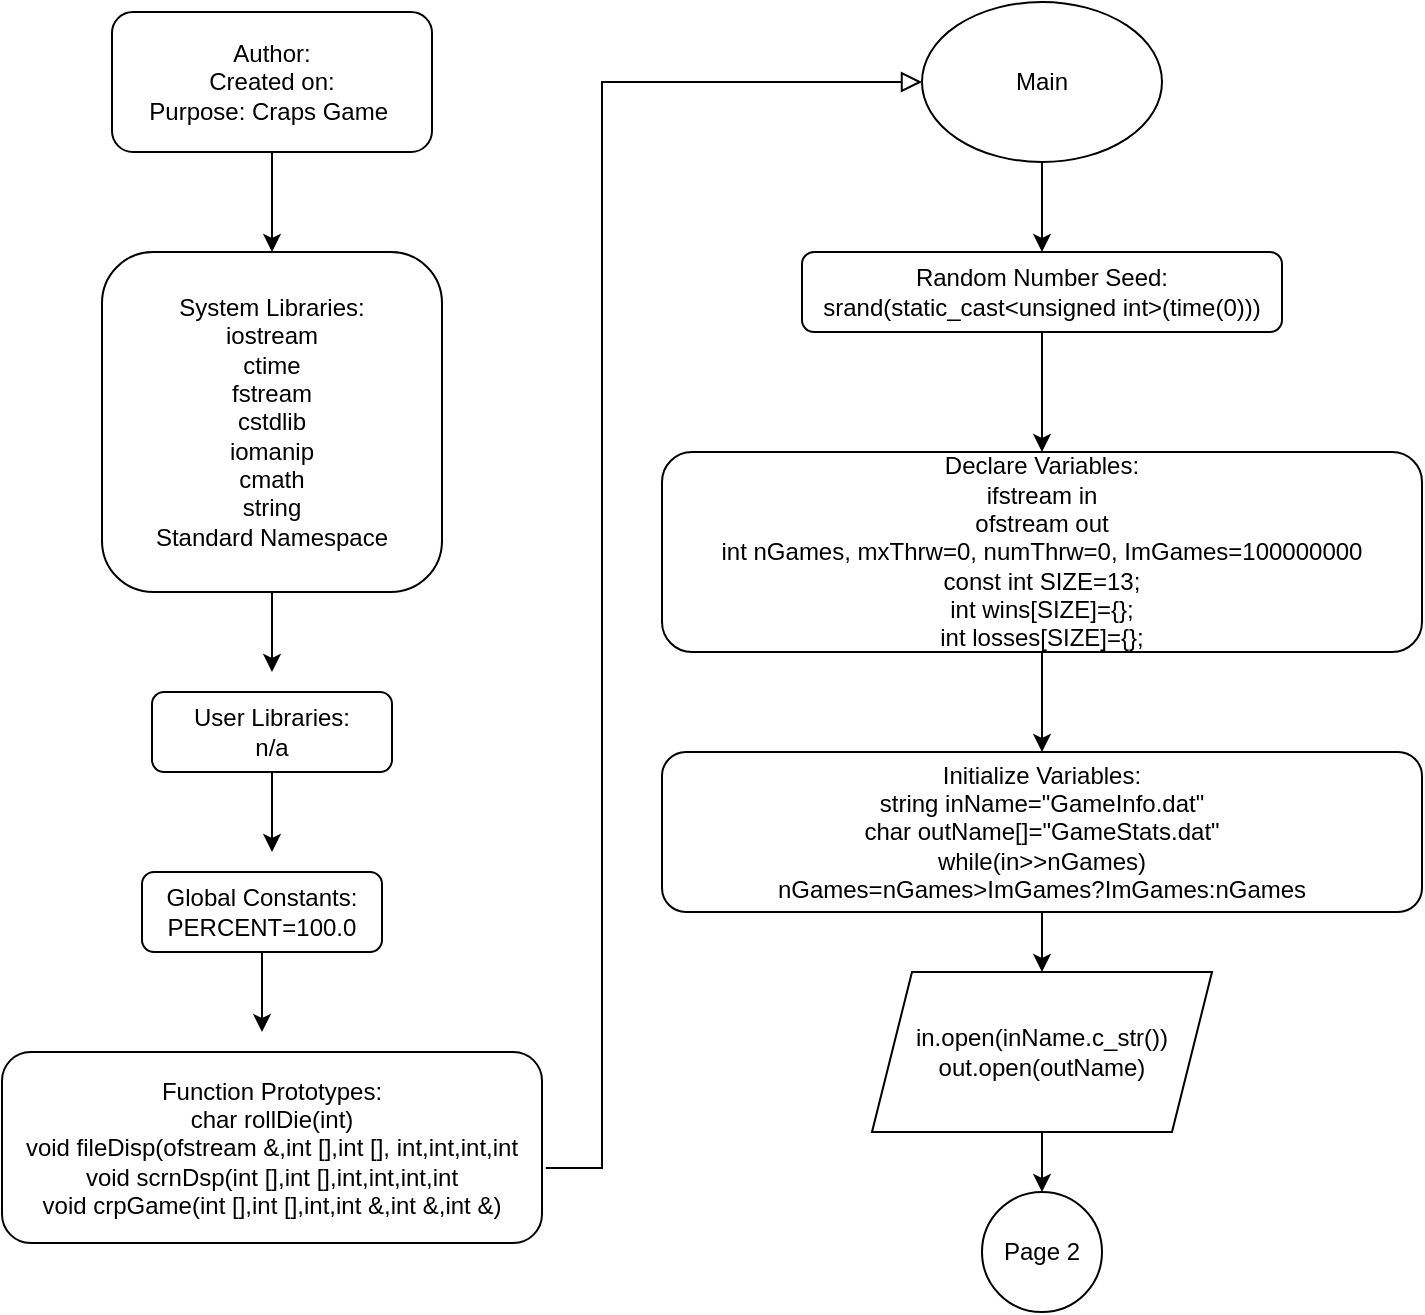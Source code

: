 <mxfile version="20.3.7" type="github" pages="6">
  <diagram id="C5RBs43oDa-KdzZeNtuy" name="Page-1">
    <mxGraphModel dx="1113" dy="694" grid="1" gridSize="10" guides="1" tooltips="1" connect="1" arrows="1" fold="1" page="1" pageScale="1" pageWidth="827" pageHeight="1169" math="0" shadow="0">
      <root>
        <mxCell id="WIyWlLk6GJQsqaUBKTNV-0" />
        <mxCell id="WIyWlLk6GJQsqaUBKTNV-1" parent="WIyWlLk6GJQsqaUBKTNV-0" />
        <mxCell id="T3sxJA5bF_TPSruHpDi8-20" style="edgeStyle=orthogonalEdgeStyle;rounded=0;orthogonalLoop=1;jettySize=auto;html=1;entryX=0.5;entryY=0;entryDx=0;entryDy=0;" edge="1" parent="WIyWlLk6GJQsqaUBKTNV-1" source="WIyWlLk6GJQsqaUBKTNV-3" target="WIyWlLk6GJQsqaUBKTNV-7">
          <mxGeometry relative="1" as="geometry" />
        </mxCell>
        <mxCell id="WIyWlLk6GJQsqaUBKTNV-3" value="Author:&lt;br&gt;Created on:&lt;br&gt;Purpose: Craps Game&amp;nbsp;" style="rounded=1;whiteSpace=wrap;html=1;fontSize=12;glass=0;strokeWidth=1;shadow=0;" parent="WIyWlLk6GJQsqaUBKTNV-1" vertex="1">
          <mxGeometry x="85" y="20" width="160" height="70" as="geometry" />
        </mxCell>
        <mxCell id="T3sxJA5bF_TPSruHpDi8-21" style="edgeStyle=orthogonalEdgeStyle;rounded=0;orthogonalLoop=1;jettySize=auto;html=1;" edge="1" parent="WIyWlLk6GJQsqaUBKTNV-1" source="WIyWlLk6GJQsqaUBKTNV-7">
          <mxGeometry relative="1" as="geometry">
            <mxPoint x="165" y="350" as="targetPoint" />
          </mxGeometry>
        </mxCell>
        <mxCell id="WIyWlLk6GJQsqaUBKTNV-7" value="System Libraries:&lt;br&gt;iostream&lt;br&gt;ctime&lt;br&gt;fstream&lt;br&gt;cstdlib&lt;br&gt;iomanip&lt;br&gt;cmath&lt;br&gt;string&lt;br&gt;Standard Namespace" style="rounded=1;whiteSpace=wrap;html=1;fontSize=12;glass=0;strokeWidth=1;shadow=0;" parent="WIyWlLk6GJQsqaUBKTNV-1" vertex="1">
          <mxGeometry x="80" y="140" width="170" height="170" as="geometry" />
        </mxCell>
        <mxCell id="T3sxJA5bF_TPSruHpDi8-22" style="edgeStyle=orthogonalEdgeStyle;rounded=0;orthogonalLoop=1;jettySize=auto;html=1;" edge="1" parent="WIyWlLk6GJQsqaUBKTNV-1" source="WIyWlLk6GJQsqaUBKTNV-12">
          <mxGeometry relative="1" as="geometry">
            <mxPoint x="165" y="440" as="targetPoint" />
          </mxGeometry>
        </mxCell>
        <mxCell id="WIyWlLk6GJQsqaUBKTNV-12" value="User Libraries:&lt;br&gt;n/a" style="rounded=1;whiteSpace=wrap;html=1;fontSize=12;glass=0;strokeWidth=1;shadow=0;" parent="WIyWlLk6GJQsqaUBKTNV-1" vertex="1">
          <mxGeometry x="105" y="360" width="120" height="40" as="geometry" />
        </mxCell>
        <mxCell id="T3sxJA5bF_TPSruHpDi8-23" style="edgeStyle=orthogonalEdgeStyle;rounded=0;orthogonalLoop=1;jettySize=auto;html=1;" edge="1" parent="WIyWlLk6GJQsqaUBKTNV-1" source="T3sxJA5bF_TPSruHpDi8-3">
          <mxGeometry relative="1" as="geometry">
            <mxPoint x="160" y="530.0" as="targetPoint" />
          </mxGeometry>
        </mxCell>
        <mxCell id="T3sxJA5bF_TPSruHpDi8-3" value="Global Constants:&lt;br&gt;PERCENT=100.0" style="rounded=1;whiteSpace=wrap;html=1;fontSize=12;glass=0;strokeWidth=1;shadow=0;" vertex="1" parent="WIyWlLk6GJQsqaUBKTNV-1">
          <mxGeometry x="100" y="450" width="120" height="40" as="geometry" />
        </mxCell>
        <mxCell id="T3sxJA5bF_TPSruHpDi8-6" value="Function Prototypes:&lt;br&gt;char rollDie(int)&lt;br&gt;void fileDisp(ofstream &amp;amp;,int [],int [], int,int,int,int&lt;br&gt;void scrnDsp(int [],int [],int,int,int,int&lt;br&gt;void crpGame(int [],int [],int,int &amp;amp;,int &amp;amp;,int &amp;amp;)" style="rounded=1;whiteSpace=wrap;html=1;fontSize=12;glass=0;strokeWidth=1;shadow=0;" vertex="1" parent="WIyWlLk6GJQsqaUBKTNV-1">
          <mxGeometry x="30" y="540" width="270" height="95.5" as="geometry" />
        </mxCell>
        <mxCell id="T3sxJA5bF_TPSruHpDi8-8" value="" style="rounded=0;html=1;jettySize=auto;orthogonalLoop=1;fontSize=11;endArrow=block;endFill=0;endSize=8;strokeWidth=1;shadow=0;labelBackgroundColor=none;edgeStyle=orthogonalEdgeStyle;exitX=1.007;exitY=0.607;exitDx=0;exitDy=0;exitPerimeter=0;entryX=0;entryY=0.5;entryDx=0;entryDy=0;" edge="1" parent="WIyWlLk6GJQsqaUBKTNV-1" source="T3sxJA5bF_TPSruHpDi8-6" target="T3sxJA5bF_TPSruHpDi8-9">
          <mxGeometry relative="1" as="geometry">
            <mxPoint x="330" y="562.75" as="sourcePoint" />
            <mxPoint x="310" y="40" as="targetPoint" />
            <Array as="points">
              <mxPoint x="330" y="598" />
              <mxPoint x="330" y="55" />
            </Array>
          </mxGeometry>
        </mxCell>
        <mxCell id="T3sxJA5bF_TPSruHpDi8-11" style="edgeStyle=orthogonalEdgeStyle;rounded=0;orthogonalLoop=1;jettySize=auto;html=1;entryX=0.5;entryY=0;entryDx=0;entryDy=0;" edge="1" parent="WIyWlLk6GJQsqaUBKTNV-1" source="T3sxJA5bF_TPSruHpDi8-9" target="T3sxJA5bF_TPSruHpDi8-10">
          <mxGeometry relative="1" as="geometry" />
        </mxCell>
        <mxCell id="T3sxJA5bF_TPSruHpDi8-9" value="Main" style="ellipse;whiteSpace=wrap;html=1;" vertex="1" parent="WIyWlLk6GJQsqaUBKTNV-1">
          <mxGeometry x="490" y="15" width="120" height="80" as="geometry" />
        </mxCell>
        <mxCell id="T3sxJA5bF_TPSruHpDi8-13" style="edgeStyle=orthogonalEdgeStyle;rounded=0;orthogonalLoop=1;jettySize=auto;html=1;entryX=0.5;entryY=0;entryDx=0;entryDy=0;" edge="1" parent="WIyWlLk6GJQsqaUBKTNV-1" source="T3sxJA5bF_TPSruHpDi8-10" target="T3sxJA5bF_TPSruHpDi8-12">
          <mxGeometry relative="1" as="geometry" />
        </mxCell>
        <mxCell id="T3sxJA5bF_TPSruHpDi8-10" value="Random Number Seed:&lt;br&gt;srand(static_cast&amp;lt;unsigned int&amp;gt;(time(0)))" style="rounded=1;whiteSpace=wrap;html=1;" vertex="1" parent="WIyWlLk6GJQsqaUBKTNV-1">
          <mxGeometry x="430" y="140" width="240" height="40" as="geometry" />
        </mxCell>
        <mxCell id="T3sxJA5bF_TPSruHpDi8-14" style="edgeStyle=orthogonalEdgeStyle;rounded=0;orthogonalLoop=1;jettySize=auto;html=1;" edge="1" parent="WIyWlLk6GJQsqaUBKTNV-1" source="T3sxJA5bF_TPSruHpDi8-12">
          <mxGeometry relative="1" as="geometry">
            <mxPoint x="550" y="390" as="targetPoint" />
          </mxGeometry>
        </mxCell>
        <mxCell id="T3sxJA5bF_TPSruHpDi8-12" value="Declare Variables:&lt;br&gt;ifstream in&lt;br&gt;ofstream out&lt;br&gt;int nGames, mxThrw=0, numThrw=0, ImGames=100000000&lt;br&gt;const int SIZE=13;&lt;br&gt;int wins[SIZE]={};&lt;br&gt;int losses[SIZE]={};" style="rounded=1;whiteSpace=wrap;html=1;" vertex="1" parent="WIyWlLk6GJQsqaUBKTNV-1">
          <mxGeometry x="360" y="240" width="380" height="100" as="geometry" />
        </mxCell>
        <mxCell id="T3sxJA5bF_TPSruHpDi8-16" style="edgeStyle=orthogonalEdgeStyle;rounded=0;orthogonalLoop=1;jettySize=auto;html=1;" edge="1" parent="WIyWlLk6GJQsqaUBKTNV-1" source="T3sxJA5bF_TPSruHpDi8-15">
          <mxGeometry relative="1" as="geometry">
            <mxPoint x="550" y="500" as="targetPoint" />
          </mxGeometry>
        </mxCell>
        <mxCell id="T3sxJA5bF_TPSruHpDi8-15" value="Initialize Variables:&lt;br&gt;string inName=&quot;GameInfo.dat&quot;&lt;br&gt;char outName[]=&quot;GameStats.dat&quot;&lt;br&gt;while(in&amp;gt;&amp;gt;nGames)&lt;br&gt;nGames=nGames&amp;gt;ImGames?ImGames:nGames" style="rounded=1;whiteSpace=wrap;html=1;" vertex="1" parent="WIyWlLk6GJQsqaUBKTNV-1">
          <mxGeometry x="360" y="390" width="380" height="80" as="geometry" />
        </mxCell>
        <mxCell id="T3sxJA5bF_TPSruHpDi8-18" style="edgeStyle=orthogonalEdgeStyle;rounded=0;orthogonalLoop=1;jettySize=auto;html=1;" edge="1" parent="WIyWlLk6GJQsqaUBKTNV-1" source="T3sxJA5bF_TPSruHpDi8-17">
          <mxGeometry relative="1" as="geometry">
            <mxPoint x="550" y="610" as="targetPoint" />
          </mxGeometry>
        </mxCell>
        <mxCell id="T3sxJA5bF_TPSruHpDi8-17" value="in.open(inName.c_str())&lt;br&gt;out.open(outName)" style="shape=parallelogram;perimeter=parallelogramPerimeter;whiteSpace=wrap;html=1;fixedSize=1;" vertex="1" parent="WIyWlLk6GJQsqaUBKTNV-1">
          <mxGeometry x="465" y="500" width="170" height="80" as="geometry" />
        </mxCell>
        <mxCell id="T3sxJA5bF_TPSruHpDi8-19" value="Page 2" style="ellipse;whiteSpace=wrap;html=1;aspect=fixed;" vertex="1" parent="WIyWlLk6GJQsqaUBKTNV-1">
          <mxGeometry x="520" y="610" width="60" height="60" as="geometry" />
        </mxCell>
      </root>
    </mxGraphModel>
  </diagram>
  <diagram id="Omfs6C2Ce9KXhvVp15gt" name="Page-2">
    <mxGraphModel dx="946" dy="590" grid="1" gridSize="10" guides="1" tooltips="1" connect="1" arrows="1" fold="1" page="1" pageScale="1" pageWidth="850" pageHeight="1100" math="0" shadow="0">
      <root>
        <mxCell id="0" />
        <mxCell id="1" parent="0" />
        <mxCell id="kcJbpFRPe_lJU0rvoKfT-7" style="edgeStyle=orthogonalEdgeStyle;rounded=0;orthogonalLoop=1;jettySize=auto;html=1;" edge="1" parent="1" source="kcJbpFRPe_lJU0rvoKfT-1">
          <mxGeometry relative="1" as="geometry">
            <mxPoint x="210" y="90" as="targetPoint" />
          </mxGeometry>
        </mxCell>
        <mxCell id="kcJbpFRPe_lJU0rvoKfT-1" value="Page 2" style="ellipse;whiteSpace=wrap;html=1;aspect=fixed;" vertex="1" parent="1">
          <mxGeometry x="185" y="10" width="50" height="50" as="geometry" />
        </mxCell>
        <mxCell id="kcJbpFRPe_lJU0rvoKfT-8" style="edgeStyle=orthogonalEdgeStyle;rounded=0;orthogonalLoop=1;jettySize=auto;html=1;" edge="1" parent="1" source="kcJbpFRPe_lJU0rvoKfT-2">
          <mxGeometry relative="1" as="geometry">
            <mxPoint x="210" y="150" as="targetPoint" />
          </mxGeometry>
        </mxCell>
        <mxCell id="kcJbpFRPe_lJU0rvoKfT-2" value="Int beg=time(0)" style="rounded=1;whiteSpace=wrap;html=1;" vertex="1" parent="1">
          <mxGeometry x="157.5" y="90" width="105" height="30" as="geometry" />
        </mxCell>
        <mxCell id="kcJbpFRPe_lJU0rvoKfT-9" style="edgeStyle=orthogonalEdgeStyle;rounded=0;orthogonalLoop=1;jettySize=auto;html=1;" edge="1" parent="1" source="kcJbpFRPe_lJU0rvoKfT-6">
          <mxGeometry relative="1" as="geometry">
            <mxPoint x="210" y="260" as="targetPoint" />
          </mxGeometry>
        </mxCell>
        <mxCell id="kcJbpFRPe_lJU0rvoKfT-6" value="Calling Function&lt;br&gt;crpGame(wins,losses,SIZE,nGames,numThrw,mxThrw)" style="shape=process;whiteSpace=wrap;html=1;backgroundOutline=1;" vertex="1" parent="1">
          <mxGeometry x="20" y="150" width="380" height="80" as="geometry" />
        </mxCell>
        <mxCell id="kcJbpFRPe_lJU0rvoKfT-11" style="edgeStyle=orthogonalEdgeStyle;rounded=0;orthogonalLoop=1;jettySize=auto;html=1;" edge="1" parent="1" source="kcJbpFRPe_lJU0rvoKfT-10" target="kcJbpFRPe_lJU0rvoKfT-12">
          <mxGeometry relative="1" as="geometry">
            <mxPoint x="210" y="350" as="targetPoint" />
          </mxGeometry>
        </mxCell>
        <mxCell id="kcJbpFRPe_lJU0rvoKfT-10" value="int end=time(0)" style="rounded=1;whiteSpace=wrap;html=1;" vertex="1" parent="1">
          <mxGeometry x="150" y="260" width="120" height="60" as="geometry" />
        </mxCell>
        <mxCell id="kcJbpFRPe_lJU0rvoKfT-13" style="edgeStyle=orthogonalEdgeStyle;rounded=0;orthogonalLoop=1;jettySize=auto;html=1;" edge="1" parent="1" source="kcJbpFRPe_lJU0rvoKfT-12">
          <mxGeometry relative="1" as="geometry">
            <mxPoint x="210" y="460" as="targetPoint" />
          </mxGeometry>
        </mxCell>
        <mxCell id="kcJbpFRPe_lJU0rvoKfT-12" value="Output&lt;br&gt;&quot;Total time to play&lt;br&gt;these Games in&lt;br&gt;integer seconds = &quot;" style="shape=parallelogram;perimeter=parallelogramPerimeter;whiteSpace=wrap;html=1;fixedSize=1;" vertex="1" parent="1">
          <mxGeometry x="140" y="350" width="140" height="80" as="geometry" />
        </mxCell>
        <mxCell id="nju5dO7bsPj9w5YFfM42-2" style="edgeStyle=orthogonalEdgeStyle;rounded=0;orthogonalLoop=1;jettySize=auto;html=1;" edge="1" parent="1" source="kcJbpFRPe_lJU0rvoKfT-14">
          <mxGeometry relative="1" as="geometry">
            <mxPoint x="210" y="550" as="targetPoint" />
          </mxGeometry>
        </mxCell>
        <mxCell id="kcJbpFRPe_lJU0rvoKfT-14" value="end-beg" style="rounded=1;whiteSpace=wrap;html=1;" vertex="1" parent="1">
          <mxGeometry x="150" y="460" width="120" height="60" as="geometry" />
        </mxCell>
        <mxCell id="nju5dO7bsPj9w5YFfM42-3" style="edgeStyle=orthogonalEdgeStyle;rounded=0;orthogonalLoop=1;jettySize=auto;html=1;" edge="1" parent="1" source="nju5dO7bsPj9w5YFfM42-1">
          <mxGeometry relative="1" as="geometry">
            <mxPoint x="210" y="660" as="targetPoint" />
          </mxGeometry>
        </mxCell>
        <mxCell id="nju5dO7bsPj9w5YFfM42-1" value="Calling Function&lt;br&gt;scrnDsp(wins,losses,SIZE,nGames,numThrw,mxThrw)" style="shape=process;whiteSpace=wrap;html=1;backgroundOutline=1;" vertex="1" parent="1">
          <mxGeometry x="20" y="550" width="380" height="80" as="geometry" />
        </mxCell>
        <mxCell id="nju5dO7bsPj9w5YFfM42-5" style="edgeStyle=orthogonalEdgeStyle;rounded=0;orthogonalLoop=1;jettySize=auto;html=1;" edge="1" parent="1" source="nju5dO7bsPj9w5YFfM42-4">
          <mxGeometry relative="1" as="geometry">
            <mxPoint x="210" y="750" as="targetPoint" />
          </mxGeometry>
        </mxCell>
        <mxCell id="nju5dO7bsPj9w5YFfM42-4" value="Output:&lt;br&gt;&quot;Total time to play&lt;br&gt;these games in&lt;br&gt;integer seconds = &quot;" style="shape=parallelogram;perimeter=parallelogramPerimeter;whiteSpace=wrap;html=1;fixedSize=1;" vertex="1" parent="1">
          <mxGeometry x="140" y="660" width="140" height="70" as="geometry" />
        </mxCell>
        <mxCell id="nju5dO7bsPj9w5YFfM42-7" style="edgeStyle=orthogonalEdgeStyle;rounded=0;orthogonalLoop=1;jettySize=auto;html=1;" edge="1" parent="1" source="nju5dO7bsPj9w5YFfM42-6">
          <mxGeometry relative="1" as="geometry">
            <mxPoint x="210" y="830" as="targetPoint" />
          </mxGeometry>
        </mxCell>
        <mxCell id="nju5dO7bsPj9w5YFfM42-6" value="end-beg" style="rounded=1;whiteSpace=wrap;html=1;" vertex="1" parent="1">
          <mxGeometry x="150" y="750" width="120" height="60" as="geometry" />
        </mxCell>
        <mxCell id="nju5dO7bsPj9w5YFfM42-9" style="edgeStyle=orthogonalEdgeStyle;rounded=0;orthogonalLoop=1;jettySize=auto;html=1;" edge="1" parent="1" source="nju5dO7bsPj9w5YFfM42-8">
          <mxGeometry relative="1" as="geometry">
            <mxPoint x="210" y="940" as="targetPoint" />
          </mxGeometry>
        </mxCell>
        <mxCell id="nju5dO7bsPj9w5YFfM42-8" value="Calling Function&lt;br&gt;fileDsp(out,wins,losses,SIZE,nGames,numThrw,mxThrw)" style="shape=process;whiteSpace=wrap;html=1;backgroundOutline=1;" vertex="1" parent="1">
          <mxGeometry x="20" y="830" width="380" height="80" as="geometry" />
        </mxCell>
        <mxCell id="nju5dO7bsPj9w5YFfM42-11" style="edgeStyle=orthogonalEdgeStyle;rounded=0;orthogonalLoop=1;jettySize=auto;html=1;" edge="1" parent="1" source="nju5dO7bsPj9w5YFfM42-10">
          <mxGeometry relative="1" as="geometry">
            <mxPoint x="210" y="1030" as="targetPoint" />
          </mxGeometry>
        </mxCell>
        <mxCell id="nju5dO7bsPj9w5YFfM42-10" value="in.close()" style="shape=parallelogram;perimeter=parallelogramPerimeter;whiteSpace=wrap;html=1;fixedSize=1;" vertex="1" parent="1">
          <mxGeometry x="150" y="940" width="120" height="60" as="geometry" />
        </mxCell>
        <mxCell id="nju5dO7bsPj9w5YFfM42-13" style="edgeStyle=orthogonalEdgeStyle;rounded=0;orthogonalLoop=1;jettySize=auto;html=1;entryX=0;entryY=0.5;entryDx=0;entryDy=0;" edge="1" parent="1" source="nju5dO7bsPj9w5YFfM42-12" target="nju5dO7bsPj9w5YFfM42-14">
          <mxGeometry relative="1" as="geometry">
            <mxPoint x="480" y="1060" as="targetPoint" />
            <Array as="points">
              <mxPoint x="490" y="1060" />
              <mxPoint x="490" y="75" />
            </Array>
          </mxGeometry>
        </mxCell>
        <mxCell id="nju5dO7bsPj9w5YFfM42-12" value="out.close()" style="shape=parallelogram;perimeter=parallelogramPerimeter;whiteSpace=wrap;html=1;fixedSize=1;" vertex="1" parent="1">
          <mxGeometry x="142.5" y="1030" width="120" height="60" as="geometry" />
        </mxCell>
        <mxCell id="nju5dO7bsPj9w5YFfM42-14" value="return 0&lt;br&gt;Exit from main" style="ellipse;whiteSpace=wrap;html=1;" vertex="1" parent="1">
          <mxGeometry x="580" y="40" width="110" height="70" as="geometry" />
        </mxCell>
      </root>
    </mxGraphModel>
  </diagram>
  <diagram id="L7Jvlmb6lwwYQuGxSg1Q" name="Page-3">
    <mxGraphModel dx="946" dy="590" grid="1" gridSize="10" guides="1" tooltips="1" connect="1" arrows="1" fold="1" page="1" pageScale="1" pageWidth="850" pageHeight="1100" math="0" shadow="0">
      <root>
        <mxCell id="0" />
        <mxCell id="1" parent="0" />
        <mxCell id="epI7YaWPWcT_s8BEpKrN-2" style="edgeStyle=orthogonalEdgeStyle;rounded=0;orthogonalLoop=1;jettySize=auto;html=1;" edge="1" parent="1" source="epI7YaWPWcT_s8BEpKrN-1">
          <mxGeometry relative="1" as="geometry">
            <mxPoint x="170" y="180" as="targetPoint" />
          </mxGeometry>
        </mxCell>
        <mxCell id="epI7YaWPWcT_s8BEpKrN-1" value="crpGame&lt;br&gt;(int wins[],int losses[],int SIZE,&lt;br&gt;int &amp;amp;nGames,&lt;br&gt;int &amp;amp;numThrw, int &amp;amp;mxThrw" style="ellipse;whiteSpace=wrap;html=1;" vertex="1" parent="1">
          <mxGeometry x="80" y="20" width="180" height="130" as="geometry" />
        </mxCell>
        <mxCell id="epI7YaWPWcT_s8BEpKrN-4" style="edgeStyle=orthogonalEdgeStyle;rounded=0;orthogonalLoop=1;jettySize=auto;html=1;entryX=0.5;entryY=0;entryDx=0;entryDy=0;entryPerimeter=0;" edge="1" parent="1" source="epI7YaWPWcT_s8BEpKrN-3" target="epI7YaWPWcT_s8BEpKrN-5">
          <mxGeometry relative="1" as="geometry">
            <mxPoint x="170" y="280" as="targetPoint" />
          </mxGeometry>
        </mxCell>
        <mxCell id="epI7YaWPWcT_s8BEpKrN-3" value="games=1" style="rounded=1;whiteSpace=wrap;html=1;" vertex="1" parent="1">
          <mxGeometry x="110" y="180" width="120" height="60" as="geometry" />
        </mxCell>
        <mxCell id="epI7YaWPWcT_s8BEpKrN-6" style="edgeStyle=orthogonalEdgeStyle;rounded=0;orthogonalLoop=1;jettySize=auto;html=1;entryX=0;entryY=0.5;entryDx=0;entryDy=0;" edge="1" parent="1" source="epI7YaWPWcT_s8BEpKrN-5" target="epI7YaWPWcT_s8BEpKrN-7">
          <mxGeometry relative="1" as="geometry">
            <mxPoint x="300" y="320" as="targetPoint" />
          </mxGeometry>
        </mxCell>
        <mxCell id="epI7YaWPWcT_s8BEpKrN-5" value="i&amp;lt;=nGames" style="rhombus;whiteSpace=wrap;html=1;" vertex="1" parent="1">
          <mxGeometry x="130" y="320" width="80" height="80" as="geometry" />
        </mxCell>
        <mxCell id="epI7YaWPWcT_s8BEpKrN-11" style="edgeStyle=orthogonalEdgeStyle;rounded=0;orthogonalLoop=1;jettySize=auto;html=1;exitX=1;exitY=0.5;exitDx=0;exitDy=0;entryX=1;entryY=0.5;entryDx=0;entryDy=0;" edge="1" parent="1" source="epI7YaWPWcT_s8BEpKrN-7" target="epI7YaWPWcT_s8BEpKrN-9">
          <mxGeometry relative="1" as="geometry">
            <mxPoint x="460" y="370" as="targetPoint" />
            <Array as="points">
              <mxPoint x="480" y="360" />
              <mxPoint x="480" y="280" />
            </Array>
          </mxGeometry>
        </mxCell>
        <mxCell id="epI7YaWPWcT_s8BEpKrN-14" style="edgeStyle=orthogonalEdgeStyle;rounded=0;orthogonalLoop=1;jettySize=auto;html=1;" edge="1" parent="1" source="epI7YaWPWcT_s8BEpKrN-7">
          <mxGeometry relative="1" as="geometry">
            <mxPoint x="360" y="420" as="targetPoint" />
          </mxGeometry>
        </mxCell>
        <mxCell id="epI7YaWPWcT_s8BEpKrN-7" value="int gmThrw=1&lt;br&gt;char sum1=rollDie(6)" style="shape=parallelogram;perimeter=parallelogramPerimeter;whiteSpace=wrap;html=1;fixedSize=1;" vertex="1" parent="1">
          <mxGeometry x="290" y="325" width="140" height="70" as="geometry" />
        </mxCell>
        <mxCell id="epI7YaWPWcT_s8BEpKrN-9" value="i++" style="rounded=1;whiteSpace=wrap;html=1;" vertex="1" parent="1">
          <mxGeometry x="320" y="260" width="90" height="40" as="geometry" />
        </mxCell>
        <mxCell id="epI7YaWPWcT_s8BEpKrN-13" value="" style="endArrow=none;html=1;rounded=0;entryX=0;entryY=0.5;entryDx=0;entryDy=0;" edge="1" parent="1" target="epI7YaWPWcT_s8BEpKrN-9">
          <mxGeometry width="50" height="50" relative="1" as="geometry">
            <mxPoint x="170" y="280" as="sourcePoint" />
            <mxPoint x="450" y="160" as="targetPoint" />
            <Array as="points" />
          </mxGeometry>
        </mxCell>
        <mxCell id="epI7YaWPWcT_s8BEpKrN-16" style="edgeStyle=orthogonalEdgeStyle;rounded=0;orthogonalLoop=1;jettySize=auto;html=1;" edge="1" parent="1" source="epI7YaWPWcT_s8BEpKrN-15">
          <mxGeometry relative="1" as="geometry">
            <mxPoint x="360" y="530" as="targetPoint" />
          </mxGeometry>
        </mxCell>
        <mxCell id="epI7YaWPWcT_s8BEpKrN-15" value="sum1==7" style="rhombus;whiteSpace=wrap;html=1;" vertex="1" parent="1">
          <mxGeometry x="320" y="420" width="80" height="80" as="geometry" />
        </mxCell>
        <mxCell id="epI7YaWPWcT_s8BEpKrN-18" style="edgeStyle=orthogonalEdgeStyle;rounded=0;orthogonalLoop=1;jettySize=auto;html=1;" edge="1" parent="1" source="epI7YaWPWcT_s8BEpKrN-17">
          <mxGeometry relative="1" as="geometry">
            <mxPoint x="360" y="630" as="targetPoint" />
          </mxGeometry>
        </mxCell>
        <mxCell id="epI7YaWPWcT_s8BEpKrN-28" style="edgeStyle=orthogonalEdgeStyle;rounded=0;orthogonalLoop=1;jettySize=auto;html=1;" edge="1" parent="1" source="epI7YaWPWcT_s8BEpKrN-17">
          <mxGeometry relative="1" as="geometry">
            <mxPoint x="470" y="570" as="targetPoint" />
          </mxGeometry>
        </mxCell>
        <mxCell id="epI7YaWPWcT_s8BEpKrN-17" value="sum1==11" style="rhombus;whiteSpace=wrap;html=1;" vertex="1" parent="1">
          <mxGeometry x="320" y="530" width="80" height="80" as="geometry" />
        </mxCell>
        <mxCell id="epI7YaWPWcT_s8BEpKrN-20" style="edgeStyle=orthogonalEdgeStyle;rounded=0;orthogonalLoop=1;jettySize=auto;html=1;" edge="1" parent="1" source="epI7YaWPWcT_s8BEpKrN-19">
          <mxGeometry relative="1" as="geometry">
            <mxPoint x="360" y="730" as="targetPoint" />
          </mxGeometry>
        </mxCell>
        <mxCell id="epI7YaWPWcT_s8BEpKrN-19" value="sum1==2" style="rhombus;whiteSpace=wrap;html=1;" vertex="1" parent="1">
          <mxGeometry x="320" y="630" width="80" height="80" as="geometry" />
        </mxCell>
        <mxCell id="epI7YaWPWcT_s8BEpKrN-22" style="edgeStyle=orthogonalEdgeStyle;rounded=0;orthogonalLoop=1;jettySize=auto;html=1;" edge="1" parent="1" source="epI7YaWPWcT_s8BEpKrN-21">
          <mxGeometry relative="1" as="geometry">
            <mxPoint x="360" y="830" as="targetPoint" />
          </mxGeometry>
        </mxCell>
        <mxCell id="epI7YaWPWcT_s8BEpKrN-21" value="sum1==3" style="rhombus;whiteSpace=wrap;html=1;" vertex="1" parent="1">
          <mxGeometry x="320" y="730" width="80" height="80" as="geometry" />
        </mxCell>
        <mxCell id="epI7YaWPWcT_s8BEpKrN-24" style="edgeStyle=orthogonalEdgeStyle;rounded=0;orthogonalLoop=1;jettySize=auto;html=1;" edge="1" parent="1" source="epI7YaWPWcT_s8BEpKrN-23">
          <mxGeometry relative="1" as="geometry">
            <mxPoint x="360" y="930" as="targetPoint" />
          </mxGeometry>
        </mxCell>
        <mxCell id="epI7YaWPWcT_s8BEpKrN-31" style="edgeStyle=orthogonalEdgeStyle;rounded=0;orthogonalLoop=1;jettySize=auto;html=1;entryX=0;entryY=0.5;entryDx=0;entryDy=0;" edge="1" parent="1" source="epI7YaWPWcT_s8BEpKrN-23" target="epI7YaWPWcT_s8BEpKrN-30">
          <mxGeometry relative="1" as="geometry">
            <mxPoint x="460" y="870" as="targetPoint" />
          </mxGeometry>
        </mxCell>
        <mxCell id="epI7YaWPWcT_s8BEpKrN-23" value="sum1==12" style="rhombus;whiteSpace=wrap;html=1;" vertex="1" parent="1">
          <mxGeometry x="320" y="830" width="80" height="80" as="geometry" />
        </mxCell>
        <mxCell id="epI7YaWPWcT_s8BEpKrN-26" style="edgeStyle=orthogonalEdgeStyle;rounded=0;orthogonalLoop=1;jettySize=auto;html=1;" edge="1" parent="1" source="epI7YaWPWcT_s8BEpKrN-25">
          <mxGeometry relative="1" as="geometry">
            <mxPoint x="470" y="970" as="targetPoint" />
          </mxGeometry>
        </mxCell>
        <mxCell id="epI7YaWPWcT_s8BEpKrN-25" value="default" style="rhombus;whiteSpace=wrap;html=1;" vertex="1" parent="1">
          <mxGeometry x="320" y="930" width="80" height="80" as="geometry" />
        </mxCell>
        <mxCell id="epI7YaWPWcT_s8BEpKrN-29" value="wins[sum1]++&lt;br&gt;break" style="rounded=1;whiteSpace=wrap;html=1;" vertex="1" parent="1">
          <mxGeometry x="470" y="540" width="120" height="60" as="geometry" />
        </mxCell>
        <mxCell id="epI7YaWPWcT_s8BEpKrN-30" value="losses[sum1]++&lt;br&gt;break" style="rounded=1;whiteSpace=wrap;html=1;" vertex="1" parent="1">
          <mxGeometry x="470" y="840" width="120" height="60" as="geometry" />
        </mxCell>
        <mxCell id="epI7YaWPWcT_s8BEpKrN-32" value="Page 4" style="ellipse;whiteSpace=wrap;html=1;aspect=fixed;" vertex="1" parent="1">
          <mxGeometry x="470" y="940" width="60" height="60" as="geometry" />
        </mxCell>
      </root>
    </mxGraphModel>
  </diagram>
  <diagram id="fIHUvi-v4wigU-xe5axB" name="Page-4">
    <mxGraphModel dx="946" dy="590" grid="1" gridSize="10" guides="1" tooltips="1" connect="1" arrows="1" fold="1" page="1" pageScale="1" pageWidth="850" pageHeight="1100" math="0" shadow="0">
      <root>
        <mxCell id="0" />
        <mxCell id="1" parent="0" />
        <mxCell id="fYKdNWIX5pKdo93L19nJ-2" style="edgeStyle=orthogonalEdgeStyle;rounded=0;orthogonalLoop=1;jettySize=auto;html=1;" edge="1" parent="1" source="fYKdNWIX5pKdo93L19nJ-1">
          <mxGeometry relative="1" as="geometry">
            <mxPoint x="120" y="100" as="targetPoint" />
          </mxGeometry>
        </mxCell>
        <mxCell id="fYKdNWIX5pKdo93L19nJ-1" value="Page 4" style="ellipse;whiteSpace=wrap;html=1;aspect=fixed;" vertex="1" parent="1">
          <mxGeometry x="90" y="10" width="60" height="60" as="geometry" />
        </mxCell>
        <mxCell id="fYKdNWIX5pKdo93L19nJ-4" style="edgeStyle=orthogonalEdgeStyle;rounded=0;orthogonalLoop=1;jettySize=auto;html=1;" edge="1" parent="1" source="fYKdNWIX5pKdo93L19nJ-3">
          <mxGeometry relative="1" as="geometry">
            <mxPoint x="120" y="180" as="targetPoint" />
          </mxGeometry>
        </mxCell>
        <mxCell id="fYKdNWIX5pKdo93L19nJ-3" value="bool thrwAgn=true" style="rounded=1;whiteSpace=wrap;html=1;" vertex="1" parent="1">
          <mxGeometry x="60" y="100" width="120" height="50" as="geometry" />
        </mxCell>
        <mxCell id="fYKdNWIX5pKdo93L19nJ-6" style="edgeStyle=orthogonalEdgeStyle;rounded=0;orthogonalLoop=1;jettySize=auto;html=1;" edge="1" parent="1" source="fYKdNWIX5pKdo93L19nJ-5">
          <mxGeometry relative="1" as="geometry">
            <mxPoint x="120" y="290" as="targetPoint" />
          </mxGeometry>
        </mxCell>
        <mxCell id="fYKdNWIX5pKdo93L19nJ-5" value="char sum2=rollDie(6)&lt;br&gt;gmThrw++" style="rounded=1;whiteSpace=wrap;html=1;" vertex="1" parent="1">
          <mxGeometry x="60" y="180" width="120" height="50" as="geometry" />
        </mxCell>
        <mxCell id="fYKdNWIX5pKdo93L19nJ-8" style="edgeStyle=orthogonalEdgeStyle;rounded=0;orthogonalLoop=1;jettySize=auto;html=1;" edge="1" parent="1" source="fYKdNWIX5pKdo93L19nJ-7">
          <mxGeometry relative="1" as="geometry">
            <mxPoint x="120" y="400" as="targetPoint" />
          </mxGeometry>
        </mxCell>
        <mxCell id="fYKdNWIX5pKdo93L19nJ-14" style="edgeStyle=orthogonalEdgeStyle;rounded=0;orthogonalLoop=1;jettySize=auto;html=1;" edge="1" parent="1" source="fYKdNWIX5pKdo93L19nJ-7">
          <mxGeometry relative="1" as="geometry">
            <mxPoint x="190" y="330" as="targetPoint" />
          </mxGeometry>
        </mxCell>
        <mxCell id="fYKdNWIX5pKdo93L19nJ-7" value="sum2==7" style="rhombus;whiteSpace=wrap;html=1;" vertex="1" parent="1">
          <mxGeometry x="80" y="290" width="80" height="80" as="geometry" />
        </mxCell>
        <mxCell id="fYKdNWIX5pKdo93L19nJ-10" style="edgeStyle=orthogonalEdgeStyle;rounded=0;orthogonalLoop=1;jettySize=auto;html=1;" edge="1" parent="1" source="fYKdNWIX5pKdo93L19nJ-9">
          <mxGeometry relative="1" as="geometry">
            <mxPoint x="120" y="510" as="targetPoint" />
          </mxGeometry>
        </mxCell>
        <mxCell id="fYKdNWIX5pKdo93L19nJ-15" style="edgeStyle=orthogonalEdgeStyle;rounded=0;orthogonalLoop=1;jettySize=auto;html=1;" edge="1" parent="1" source="fYKdNWIX5pKdo93L19nJ-9">
          <mxGeometry relative="1" as="geometry">
            <mxPoint x="190" y="440" as="targetPoint" />
          </mxGeometry>
        </mxCell>
        <mxCell id="fYKdNWIX5pKdo93L19nJ-9" value="sum2==7" style="rhombus;whiteSpace=wrap;html=1;" vertex="1" parent="1">
          <mxGeometry x="80" y="400" width="80" height="80" as="geometry" />
        </mxCell>
        <mxCell id="fYKdNWIX5pKdo93L19nJ-18" style="edgeStyle=orthogonalEdgeStyle;rounded=0;orthogonalLoop=1;jettySize=auto;html=1;" edge="1" parent="1" source="fYKdNWIX5pKdo93L19nJ-11">
          <mxGeometry relative="1" as="geometry">
            <mxPoint x="120" y="630" as="targetPoint" />
          </mxGeometry>
        </mxCell>
        <mxCell id="fYKdNWIX5pKdo93L19nJ-11" value="thrwAgn=True" style="rhombus;whiteSpace=wrap;html=1;" vertex="1" parent="1">
          <mxGeometry x="80" y="510" width="80" height="80" as="geometry" />
        </mxCell>
        <mxCell id="fYKdNWIX5pKdo93L19nJ-13" value="" style="endArrow=none;html=1;rounded=0;exitX=0;exitY=0.5;exitDx=0;exitDy=0;" edge="1" parent="1" source="fYKdNWIX5pKdo93L19nJ-11">
          <mxGeometry width="50" height="50" relative="1" as="geometry">
            <mxPoint x="400" y="490" as="sourcePoint" />
            <mxPoint x="120" y="260" as="targetPoint" />
            <Array as="points">
              <mxPoint x="30" y="550" />
              <mxPoint x="30" y="260" />
            </Array>
          </mxGeometry>
        </mxCell>
        <mxCell id="fYKdNWIX5pKdo93L19nJ-16" value="losses[sum1]++&lt;br&gt;thrwAgn=false" style="rounded=1;whiteSpace=wrap;html=1;" vertex="1" parent="1">
          <mxGeometry x="190" y="305" width="110" height="50" as="geometry" />
        </mxCell>
        <mxCell id="fYKdNWIX5pKdo93L19nJ-17" value="wins[sum1]++&lt;br&gt;thrwAgn=false" style="rounded=1;whiteSpace=wrap;html=1;" vertex="1" parent="1">
          <mxGeometry x="190" y="415" width="110" height="50" as="geometry" />
        </mxCell>
        <mxCell id="fYKdNWIX5pKdo93L19nJ-24" style="edgeStyle=orthogonalEdgeStyle;rounded=0;orthogonalLoop=1;jettySize=auto;html=1;" edge="1" parent="1" source="fYKdNWIX5pKdo93L19nJ-19">
          <mxGeometry relative="1" as="geometry">
            <mxPoint x="120" y="710" as="targetPoint" />
          </mxGeometry>
        </mxCell>
        <mxCell id="fYKdNWIX5pKdo93L19nJ-19" value="numThrw+=gmThrw" style="rounded=1;whiteSpace=wrap;html=1;" vertex="1" parent="1">
          <mxGeometry x="65" y="630" width="110" height="50" as="geometry" />
        </mxCell>
        <mxCell id="fYKdNWIX5pKdo93L19nJ-20" value="" style="endArrow=none;html=1;rounded=0;exitX=1;exitY=0.5;exitDx=0;exitDy=0;" edge="1" parent="1" source="fYKdNWIX5pKdo93L19nJ-17">
          <mxGeometry width="50" height="50" relative="1" as="geometry">
            <mxPoint x="400" y="580" as="sourcePoint" />
            <mxPoint x="360" y="440" as="targetPoint" />
          </mxGeometry>
        </mxCell>
        <mxCell id="fYKdNWIX5pKdo93L19nJ-21" value="" style="endArrow=none;html=1;rounded=0;exitX=1;exitY=0.5;exitDx=0;exitDy=0;" edge="1" parent="1">
          <mxGeometry width="50" height="50" relative="1" as="geometry">
            <mxPoint x="300" y="329.5" as="sourcePoint" />
            <mxPoint x="360" y="329.5" as="targetPoint" />
          </mxGeometry>
        </mxCell>
        <mxCell id="fYKdNWIX5pKdo93L19nJ-22" value="" style="endArrow=none;html=1;rounded=0;" edge="1" parent="1">
          <mxGeometry width="50" height="50" relative="1" as="geometry">
            <mxPoint x="360" y="330" as="sourcePoint" />
            <mxPoint x="360" y="600" as="targetPoint" />
          </mxGeometry>
        </mxCell>
        <mxCell id="fYKdNWIX5pKdo93L19nJ-23" value="" style="endArrow=none;html=1;rounded=0;" edge="1" parent="1">
          <mxGeometry width="50" height="50" relative="1" as="geometry">
            <mxPoint x="120" y="600" as="sourcePoint" />
            <mxPoint x="360" y="600" as="targetPoint" />
          </mxGeometry>
        </mxCell>
        <mxCell id="fYKdNWIX5pKdo93L19nJ-26" style="edgeStyle=orthogonalEdgeStyle;rounded=0;orthogonalLoop=1;jettySize=auto;html=1;" edge="1" parent="1" source="fYKdNWIX5pKdo93L19nJ-25">
          <mxGeometry relative="1" as="geometry">
            <mxPoint x="210" y="765" as="targetPoint" />
          </mxGeometry>
        </mxCell>
        <mxCell id="fYKdNWIX5pKdo93L19nJ-28" style="edgeStyle=orthogonalEdgeStyle;rounded=0;orthogonalLoop=1;jettySize=auto;html=1;" edge="1" parent="1" source="fYKdNWIX5pKdo93L19nJ-25">
          <mxGeometry relative="1" as="geometry">
            <mxPoint x="120" y="860" as="targetPoint" />
          </mxGeometry>
        </mxCell>
        <mxCell id="fYKdNWIX5pKdo93L19nJ-25" value="mxThrw&amp;lt;gmThrw" style="rhombus;whiteSpace=wrap;html=1;" vertex="1" parent="1">
          <mxGeometry x="65" y="710" width="110" height="110" as="geometry" />
        </mxCell>
        <mxCell id="fYKdNWIX5pKdo93L19nJ-27" value="mxThrw=gmThrw" style="rounded=1;whiteSpace=wrap;html=1;" vertex="1" parent="1">
          <mxGeometry x="210" y="735" width="120" height="60" as="geometry" />
        </mxCell>
        <mxCell id="fYKdNWIX5pKdo93L19nJ-29" value="return to main" style="ellipse;whiteSpace=wrap;html=1;aspect=fixed;" vertex="1" parent="1">
          <mxGeometry x="80" y="860" width="80" height="80" as="geometry" />
        </mxCell>
        <mxCell id="fYKdNWIX5pKdo93L19nJ-31" style="edgeStyle=orthogonalEdgeStyle;rounded=0;orthogonalLoop=1;jettySize=auto;html=1;" edge="1" parent="1" source="fYKdNWIX5pKdo93L19nJ-30">
          <mxGeometry relative="1" as="geometry">
            <mxPoint x="600" y="190" as="targetPoint" />
          </mxGeometry>
        </mxCell>
        <mxCell id="fYKdNWIX5pKdo93L19nJ-30" value="rollDie(int sides)" style="ellipse;whiteSpace=wrap;html=1;aspect=fixed;" vertex="1" parent="1">
          <mxGeometry x="550" y="40" width="100" height="100" as="geometry" />
        </mxCell>
        <mxCell id="fYKdNWIX5pKdo93L19nJ-33" style="edgeStyle=orthogonalEdgeStyle;rounded=0;orthogonalLoop=1;jettySize=auto;html=1;" edge="1" parent="1" source="fYKdNWIX5pKdo93L19nJ-32">
          <mxGeometry relative="1" as="geometry">
            <mxPoint x="600" y="280" as="targetPoint" />
          </mxGeometry>
        </mxCell>
        <mxCell id="fYKdNWIX5pKdo93L19nJ-32" value="char die1=rand()%sides+1&lt;br&gt;char die2=rand()%sides+1&lt;br&gt;char sum1=die1+die2" style="rounded=1;whiteSpace=wrap;html=1;" vertex="1" parent="1">
          <mxGeometry x="515" y="190" width="170" height="50" as="geometry" />
        </mxCell>
        <mxCell id="fYKdNWIX5pKdo93L19nJ-34" value="return sum1" style="ellipse;whiteSpace=wrap;html=1;aspect=fixed;" vertex="1" parent="1">
          <mxGeometry x="565" y="280" width="70" height="70" as="geometry" />
        </mxCell>
      </root>
    </mxGraphModel>
  </diagram>
  <diagram id="qJ3pieVvziYVJql4KTnB" name="Page-5">
    <mxGraphModel dx="946" dy="590" grid="1" gridSize="10" guides="1" tooltips="1" connect="1" arrows="1" fold="1" page="1" pageScale="1" pageWidth="850" pageHeight="1100" math="0" shadow="0">
      <root>
        <mxCell id="0" />
        <mxCell id="1" parent="0" />
        <mxCell id="io-q6WXyEafw5nYx_f14-2" style="edgeStyle=orthogonalEdgeStyle;rounded=0;orthogonalLoop=1;jettySize=auto;html=1;" edge="1" parent="1" source="io-q6WXyEafw5nYx_f14-1">
          <mxGeometry relative="1" as="geometry">
            <mxPoint x="155" y="190" as="targetPoint" />
          </mxGeometry>
        </mxCell>
        <mxCell id="io-q6WXyEafw5nYx_f14-1" value="&lt;p&gt;&lt;span style=&quot;box-sizing: border-box; font-family: ui-monospace, SFMono-Regular, &amp;quot;SF Mono&amp;quot;, Menlo, Consolas, &amp;quot;Liberation Mono&amp;quot;, monospace; text-align: start;&quot; class=&quot;pl-en&quot;&gt;scrnDsp&lt;/span&gt;&lt;span style=&quot;font-family: ui-monospace, SFMono-Regular, &amp;quot;SF Mono&amp;quot;, Menlo, Consolas, &amp;quot;Liberation Mono&amp;quot;, monospace; text-align: start;&quot;&gt;(&lt;/span&gt;&lt;span style=&quot;box-sizing: border-box; font-family: ui-monospace, SFMono-Regular, &amp;quot;SF Mono&amp;quot;, Menlo, Consolas, &amp;quot;Liberation Mono&amp;quot;, monospace; text-align: start;&quot; class=&quot;pl-k&quot;&gt;int&lt;/span&gt;&lt;span style=&quot;font-family: ui-monospace, SFMono-Regular, &amp;quot;SF Mono&amp;quot;, Menlo, Consolas, &amp;quot;Liberation Mono&amp;quot;, monospace; text-align: start;&quot;&gt; wins[],&lt;/span&gt;&lt;span style=&quot;box-sizing: border-box; font-family: ui-monospace, SFMono-Regular, &amp;quot;SF Mono&amp;quot;, Menlo, Consolas, &amp;quot;Liberation Mono&amp;quot;, monospace; text-align: start;&quot; class=&quot;pl-k&quot;&gt;int&lt;/span&gt;&lt;span style=&quot;font-family: ui-monospace, SFMono-Regular, &amp;quot;SF Mono&amp;quot;, Menlo, Consolas, &amp;quot;Liberation Mono&amp;quot;, monospace; text-align: start;&quot;&gt; losses[],&lt;/span&gt;&lt;span style=&quot;box-sizing: border-box; font-family: ui-monospace, SFMono-Regular, &amp;quot;SF Mono&amp;quot;, Menlo, Consolas, &amp;quot;Liberation Mono&amp;quot;, monospace; text-align: start;&quot; class=&quot;pl-k&quot;&gt;int&lt;/span&gt;&lt;span style=&quot;font-family: ui-monospace, SFMono-Regular, &amp;quot;SF Mono&amp;quot;, Menlo, Consolas, &amp;quot;Liberation Mono&amp;quot;, monospace; text-align: start;&quot;&gt; SIZE,&lt;/span&gt;&lt;span style=&quot;box-sizing: border-box; font-family: ui-monospace, SFMono-Regular, &amp;quot;SF Mono&amp;quot;, Menlo, Consolas, &amp;quot;Liberation Mono&amp;quot;, monospace; text-align: start;&quot; class=&quot;pl-k&quot;&gt;int&lt;/span&gt;&lt;span style=&quot;font-family: ui-monospace, SFMono-Regular, &amp;quot;SF Mono&amp;quot;, Menlo, Consolas, &amp;quot;Liberation Mono&amp;quot;, monospace; text-align: start;&quot;&gt; nGames,&lt;/span&gt;&lt;span style=&quot;box-sizing: border-box; font-family: ui-monospace, SFMono-Regular, &amp;quot;SF Mono&amp;quot;, Menlo, Consolas, &amp;quot;Liberation Mono&amp;quot;, monospace; text-align: start;&quot; class=&quot;pl-k&quot;&gt;int&lt;/span&gt;&lt;span style=&quot;font-family: ui-monospace, SFMono-Regular, &amp;quot;SF Mono&amp;quot;, Menlo, Consolas, &amp;quot;Liberation Mono&amp;quot;, monospace; text-align: start;&quot;&gt; numThrw,&lt;/span&gt;&lt;span style=&quot;box-sizing: border-box; font-family: ui-monospace, SFMono-Regular, &amp;quot;SF Mono&amp;quot;, Menlo, Consolas, &amp;quot;Liberation Mono&amp;quot;, monospace; text-align: start;&quot; class=&quot;pl-k&quot;&gt;int&lt;/span&gt;&lt;span style=&quot;font-family: ui-monospace, SFMono-Regular, &amp;quot;SF Mono&amp;quot;, Menlo, Consolas, &amp;quot;Liberation Mono&amp;quot;, monospace; text-align: start;&quot;&gt; mxThrw)&lt;/span&gt;&lt;/p&gt;" style="ellipse;whiteSpace=wrap;html=1;aspect=fixed;" vertex="1" parent="1">
          <mxGeometry x="80" y="10" width="150" height="150" as="geometry" />
        </mxCell>
        <mxCell id="io-q6WXyEafw5nYx_f14-5" style="edgeStyle=orthogonalEdgeStyle;rounded=0;orthogonalLoop=1;jettySize=auto;html=1;" edge="1" parent="1" source="io-q6WXyEafw5nYx_f14-3">
          <mxGeometry relative="1" as="geometry">
            <mxPoint x="155" y="320" as="targetPoint" />
          </mxGeometry>
        </mxCell>
        <mxCell id="io-q6WXyEafw5nYx_f14-3" value="Output:&lt;br&gt;setprecision(2)&lt;br&gt;Total number of games = &quot;&lt;br&gt;nGames&lt;br&gt;&quot;Roll Wins Losses" style="shape=parallelogram;perimeter=parallelogramPerimeter;whiteSpace=wrap;html=1;fixedSize=1;" vertex="1" parent="1">
          <mxGeometry x="62.5" y="190" width="185" height="100" as="geometry" />
        </mxCell>
        <mxCell id="io-q6WXyEafw5nYx_f14-7" style="edgeStyle=orthogonalEdgeStyle;rounded=0;orthogonalLoop=1;jettySize=auto;html=1;" edge="1" parent="1" source="io-q6WXyEafw5nYx_f14-6">
          <mxGeometry relative="1" as="geometry">
            <mxPoint x="155" y="440" as="targetPoint" />
          </mxGeometry>
        </mxCell>
        <mxCell id="io-q6WXyEafw5nYx_f14-6" value="int sWins=0, sLosses=0,&lt;br&gt;int sum=2" style="rounded=1;whiteSpace=wrap;html=1;" vertex="1" parent="1">
          <mxGeometry x="82.5" y="320" width="145" height="50" as="geometry" />
        </mxCell>
        <mxCell id="io-q6WXyEafw5nYx_f14-9" style="edgeStyle=orthogonalEdgeStyle;rounded=0;orthogonalLoop=1;jettySize=auto;html=1;" edge="1" parent="1" source="io-q6WXyEafw5nYx_f14-8">
          <mxGeometry relative="1" as="geometry">
            <mxPoint x="250" y="480" as="targetPoint" />
          </mxGeometry>
        </mxCell>
        <mxCell id="io-q6WXyEafw5nYx_f14-14" style="edgeStyle=orthogonalEdgeStyle;rounded=0;orthogonalLoop=1;jettySize=auto;html=1;" edge="1" parent="1" source="io-q6WXyEafw5nYx_f14-8">
          <mxGeometry relative="1" as="geometry">
            <mxPoint x="155" y="560" as="targetPoint" />
          </mxGeometry>
        </mxCell>
        <mxCell id="io-q6WXyEafw5nYx_f14-8" value="sum&amp;lt;SIZE" style="rhombus;whiteSpace=wrap;html=1;" vertex="1" parent="1">
          <mxGeometry x="115" y="440" width="80" height="80" as="geometry" />
        </mxCell>
        <mxCell id="io-q6WXyEafw5nYx_f14-11" style="edgeStyle=orthogonalEdgeStyle;rounded=0;orthogonalLoop=1;jettySize=auto;html=1;" edge="1" parent="1" source="io-q6WXyEafw5nYx_f14-10">
          <mxGeometry relative="1" as="geometry">
            <mxPoint x="440" y="480" as="targetPoint" />
          </mxGeometry>
        </mxCell>
        <mxCell id="io-q6WXyEafw5nYx_f14-10" value="sWins+=wins[sum], sLosses+=losses[sum],&lt;br&gt;sum++" style="rounded=1;whiteSpace=wrap;html=1;" vertex="1" parent="1">
          <mxGeometry x="247.5" y="455" width="145" height="50" as="geometry" />
        </mxCell>
        <mxCell id="io-q6WXyEafw5nYx_f14-12" value="setw(4) sum&lt;br&gt;setw(10) wins[sum&lt;br&gt;setw(10) losses[sum" style="shape=parallelogram;perimeter=parallelogramPerimeter;whiteSpace=wrap;html=1;fixedSize=1;" vertex="1" parent="1">
          <mxGeometry x="430" y="450" width="150" height="70" as="geometry" />
        </mxCell>
        <mxCell id="io-q6WXyEafw5nYx_f14-13" value="" style="endArrow=none;html=1;rounded=0;entryX=0.593;entryY=-0.036;entryDx=0;entryDy=0;entryPerimeter=0;" edge="1" parent="1" target="io-q6WXyEafw5nYx_f14-12">
          <mxGeometry width="50" height="50" relative="1" as="geometry">
            <mxPoint x="160" y="400" as="sourcePoint" />
            <mxPoint x="520" y="400" as="targetPoint" />
            <Array as="points">
              <mxPoint x="520" y="400" />
            </Array>
          </mxGeometry>
        </mxCell>
        <mxCell id="io-q6WXyEafw5nYx_f14-16" style="edgeStyle=orthogonalEdgeStyle;rounded=0;orthogonalLoop=1;jettySize=auto;html=1;" edge="1" parent="1" source="io-q6WXyEafw5nYx_f14-15">
          <mxGeometry relative="1" as="geometry">
            <mxPoint x="410" y="670" as="targetPoint" />
          </mxGeometry>
        </mxCell>
        <mxCell id="io-q6WXyEafw5nYx_f14-15" value="Output:&lt;br&gt;&quot;Total wins and losses = &quot;&lt;br&gt;sWins+sLosses&lt;br&gt;&quot;Percentage wins&lt;span style=&quot;&quot;&gt;	&lt;/span&gt;&amp;nbsp; &amp;nbsp; &amp;nbsp; &amp;nbsp;= &quot;&lt;br&gt;static_cast&amp;lt;float&amp;gt;(sWins)/nGames*PERCENT&lt;br&gt;&quot;%&quot;&lt;br&gt;&quot;Percentage Losses&lt;span style=&quot;&quot;&gt;&amp;nbsp;&lt;/span&gt;&amp;nbsp;=&amp;nbsp; &quot;&lt;br&gt;static_cast&amp;lt;float&amp;gt;(sLosses)/nGames*PERCENT&lt;br&gt;&quot;%&quot;&lt;br&gt;&quot;Maximum number of throws in a game = &quot;mxThrw&lt;br&gt;&quot;Average throw per game = &quot;&lt;br&gt;&amp;lt;&amp;lt;static_cast&amp;lt;float&amp;gt;(numThrw)/nGames&lt;br&gt;&quot;Ratio of longest to shortest game = 10^&quot;&lt;br&gt;log10(mxThrw)&lt;br&gt;" style="shape=parallelogram;perimeter=parallelogramPerimeter;whiteSpace=wrap;html=1;fixedSize=1;" vertex="1" parent="1">
          <mxGeometry x="10" y="560" width="315" height="220" as="geometry" />
        </mxCell>
        <mxCell id="io-q6WXyEafw5nYx_f14-17" value="return to main" style="ellipse;whiteSpace=wrap;html=1;aspect=fixed;" vertex="1" parent="1">
          <mxGeometry x="410" y="630" width="80" height="80" as="geometry" />
        </mxCell>
      </root>
    </mxGraphModel>
  </diagram>
  <diagram name="Page 6" id="pPNaieG-lTlsJt3ZT0dN">
    <mxGraphModel dx="946" dy="590" grid="1" gridSize="10" guides="1" tooltips="1" connect="1" arrows="1" fold="1" page="1" pageScale="1" pageWidth="850" pageHeight="1100" math="0" shadow="0">
      <root>
        <mxCell id="83Efl7G1xeQcOYYLyjUn-0" />
        <mxCell id="83Efl7G1xeQcOYYLyjUn-1" parent="83Efl7G1xeQcOYYLyjUn-0" />
        <mxCell id="83Efl7G1xeQcOYYLyjUn-2" style="edgeStyle=orthogonalEdgeStyle;rounded=0;orthogonalLoop=1;jettySize=auto;html=1;" edge="1" parent="83Efl7G1xeQcOYYLyjUn-1" source="83Efl7G1xeQcOYYLyjUn-3">
          <mxGeometry relative="1" as="geometry">
            <mxPoint x="155" y="190" as="targetPoint" />
          </mxGeometry>
        </mxCell>
        <mxCell id="83Efl7G1xeQcOYYLyjUn-3" value="&lt;p&gt;&lt;span style=&quot;box-sizing: border-box; font-family: ui-monospace, SFMono-Regular, &amp;quot;SF Mono&amp;quot;, Menlo, Consolas, &amp;quot;Liberation Mono&amp;quot;, monospace; text-align: start;&quot; class=&quot;pl-en&quot;&gt;fileDsp&lt;/span&gt;&lt;span style=&quot;font-family: ui-monospace, SFMono-Regular, &amp;quot;SF Mono&amp;quot;, Menlo, Consolas, &amp;quot;Liberation Mono&amp;quot;, monospace; text-align: start;&quot;&gt;(ofstream &amp;amp;out,&lt;/span&gt;&lt;span style=&quot;box-sizing: border-box; font-family: ui-monospace, SFMono-Regular, &amp;quot;SF Mono&amp;quot;, Menlo, Consolas, &amp;quot;Liberation Mono&amp;quot;, monospace; text-align: start;&quot; class=&quot;pl-k&quot;&gt;int&lt;/span&gt;&lt;span style=&quot;font-family: ui-monospace, SFMono-Regular, &amp;quot;SF Mono&amp;quot;, Menlo, Consolas, &amp;quot;Liberation Mono&amp;quot;, monospace; text-align: start;&quot;&gt; wins[],&lt;/span&gt;&lt;span style=&quot;box-sizing: border-box; font-family: ui-monospace, SFMono-Regular, &amp;quot;SF Mono&amp;quot;, Menlo, Consolas, &amp;quot;Liberation Mono&amp;quot;, monospace; text-align: start;&quot; class=&quot;pl-k&quot;&gt;int&lt;/span&gt;&lt;span style=&quot;font-family: ui-monospace, SFMono-Regular, &amp;quot;SF Mono&amp;quot;, Menlo, Consolas, &amp;quot;Liberation Mono&amp;quot;, monospace; text-align: start;&quot;&gt; losses[],&lt;/span&gt;&lt;span style=&quot;box-sizing: border-box; font-family: ui-monospace, SFMono-Regular, &amp;quot;SF Mono&amp;quot;, Menlo, Consolas, &amp;quot;Liberation Mono&amp;quot;, monospace; text-align: start;&quot; class=&quot;pl-k&quot;&gt;int&lt;/span&gt;&lt;span style=&quot;font-family: ui-monospace, SFMono-Regular, &amp;quot;SF Mono&amp;quot;, Menlo, Consolas, &amp;quot;Liberation Mono&amp;quot;, monospace; text-align: start;&quot;&gt; SIZE,&lt;/span&gt;&lt;span style=&quot;box-sizing: border-box; font-family: ui-monospace, SFMono-Regular, &amp;quot;SF Mono&amp;quot;, Menlo, Consolas, &amp;quot;Liberation Mono&amp;quot;, monospace; text-align: start;&quot; class=&quot;pl-k&quot;&gt;int&lt;/span&gt;&lt;span style=&quot;font-family: ui-monospace, SFMono-Regular, &amp;quot;SF Mono&amp;quot;, Menlo, Consolas, &amp;quot;Liberation Mono&amp;quot;, monospace; text-align: start;&quot;&gt; nGames,&lt;/span&gt;&lt;span style=&quot;box-sizing: border-box; font-family: ui-monospace, SFMono-Regular, &amp;quot;SF Mono&amp;quot;, Menlo, Consolas, &amp;quot;Liberation Mono&amp;quot;, monospace; text-align: start;&quot; class=&quot;pl-k&quot;&gt;int&lt;/span&gt;&lt;span style=&quot;font-family: ui-monospace, SFMono-Regular, &amp;quot;SF Mono&amp;quot;, Menlo, Consolas, &amp;quot;Liberation Mono&amp;quot;, monospace; text-align: start;&quot;&gt; numThrw,&lt;/span&gt;&lt;span style=&quot;box-sizing: border-box; font-family: ui-monospace, SFMono-Regular, &amp;quot;SF Mono&amp;quot;, Menlo, Consolas, &amp;quot;Liberation Mono&amp;quot;, monospace; text-align: start;&quot; class=&quot;pl-k&quot;&gt;int&lt;/span&gt;&lt;span style=&quot;font-family: ui-monospace, SFMono-Regular, &amp;quot;SF Mono&amp;quot;, Menlo, Consolas, &amp;quot;Liberation Mono&amp;quot;, monospace; text-align: start;&quot;&gt; mxThrw)&lt;/span&gt;&lt;/p&gt;" style="ellipse;whiteSpace=wrap;html=1;aspect=fixed;" vertex="1" parent="83Efl7G1xeQcOYYLyjUn-1">
          <mxGeometry x="80" y="10" width="150" height="150" as="geometry" />
        </mxCell>
        <mxCell id="83Efl7G1xeQcOYYLyjUn-4" style="edgeStyle=orthogonalEdgeStyle;rounded=0;orthogonalLoop=1;jettySize=auto;html=1;" edge="1" parent="83Efl7G1xeQcOYYLyjUn-1" source="83Efl7G1xeQcOYYLyjUn-5">
          <mxGeometry relative="1" as="geometry">
            <mxPoint x="155" y="320" as="targetPoint" />
          </mxGeometry>
        </mxCell>
        <mxCell id="83Efl7G1xeQcOYYLyjUn-5" value="Output:&lt;br&gt;setprecision(2)&lt;br&gt;Total number of games = &quot;&lt;br&gt;nGames&lt;br&gt;&quot;Roll Wins Losses" style="shape=parallelogram;perimeter=parallelogramPerimeter;whiteSpace=wrap;html=1;fixedSize=1;" vertex="1" parent="83Efl7G1xeQcOYYLyjUn-1">
          <mxGeometry x="62.5" y="190" width="185" height="100" as="geometry" />
        </mxCell>
        <mxCell id="83Efl7G1xeQcOYYLyjUn-6" style="edgeStyle=orthogonalEdgeStyle;rounded=0;orthogonalLoop=1;jettySize=auto;html=1;" edge="1" parent="83Efl7G1xeQcOYYLyjUn-1" source="83Efl7G1xeQcOYYLyjUn-7">
          <mxGeometry relative="1" as="geometry">
            <mxPoint x="155" y="440" as="targetPoint" />
          </mxGeometry>
        </mxCell>
        <mxCell id="83Efl7G1xeQcOYYLyjUn-7" value="int sWins=0, sLosses=0,&lt;br&gt;int sum=2" style="rounded=1;whiteSpace=wrap;html=1;" vertex="1" parent="83Efl7G1xeQcOYYLyjUn-1">
          <mxGeometry x="82.5" y="320" width="145" height="50" as="geometry" />
        </mxCell>
        <mxCell id="83Efl7G1xeQcOYYLyjUn-8" style="edgeStyle=orthogonalEdgeStyle;rounded=0;orthogonalLoop=1;jettySize=auto;html=1;" edge="1" parent="83Efl7G1xeQcOYYLyjUn-1" source="83Efl7G1xeQcOYYLyjUn-10">
          <mxGeometry relative="1" as="geometry">
            <mxPoint x="250" y="480" as="targetPoint" />
          </mxGeometry>
        </mxCell>
        <mxCell id="83Efl7G1xeQcOYYLyjUn-9" style="edgeStyle=orthogonalEdgeStyle;rounded=0;orthogonalLoop=1;jettySize=auto;html=1;" edge="1" parent="83Efl7G1xeQcOYYLyjUn-1" source="83Efl7G1xeQcOYYLyjUn-10">
          <mxGeometry relative="1" as="geometry">
            <mxPoint x="155" y="560" as="targetPoint" />
          </mxGeometry>
        </mxCell>
        <mxCell id="83Efl7G1xeQcOYYLyjUn-10" value="sum&amp;lt;SIZE" style="rhombus;whiteSpace=wrap;html=1;" vertex="1" parent="83Efl7G1xeQcOYYLyjUn-1">
          <mxGeometry x="115" y="440" width="80" height="80" as="geometry" />
        </mxCell>
        <mxCell id="83Efl7G1xeQcOYYLyjUn-11" style="edgeStyle=orthogonalEdgeStyle;rounded=0;orthogonalLoop=1;jettySize=auto;html=1;" edge="1" parent="83Efl7G1xeQcOYYLyjUn-1" source="83Efl7G1xeQcOYYLyjUn-12">
          <mxGeometry relative="1" as="geometry">
            <mxPoint x="440" y="480" as="targetPoint" />
          </mxGeometry>
        </mxCell>
        <mxCell id="83Efl7G1xeQcOYYLyjUn-12" value="sWins+=wins[sum], sLosses+=losses[sum],&lt;br&gt;sum++" style="rounded=1;whiteSpace=wrap;html=1;" vertex="1" parent="83Efl7G1xeQcOYYLyjUn-1">
          <mxGeometry x="247.5" y="455" width="145" height="50" as="geometry" />
        </mxCell>
        <mxCell id="83Efl7G1xeQcOYYLyjUn-13" value="setw(4) sum&lt;br&gt;setw(10) wins[sum&lt;br&gt;setw(10) losses[sum" style="shape=parallelogram;perimeter=parallelogramPerimeter;whiteSpace=wrap;html=1;fixedSize=1;" vertex="1" parent="83Efl7G1xeQcOYYLyjUn-1">
          <mxGeometry x="430" y="450" width="150" height="70" as="geometry" />
        </mxCell>
        <mxCell id="83Efl7G1xeQcOYYLyjUn-14" value="" style="endArrow=none;html=1;rounded=0;entryX=0.593;entryY=-0.036;entryDx=0;entryDy=0;entryPerimeter=0;" edge="1" parent="83Efl7G1xeQcOYYLyjUn-1" target="83Efl7G1xeQcOYYLyjUn-13">
          <mxGeometry width="50" height="50" relative="1" as="geometry">
            <mxPoint x="160" y="400" as="sourcePoint" />
            <mxPoint x="520" y="400" as="targetPoint" />
            <Array as="points">
              <mxPoint x="520" y="400" />
            </Array>
          </mxGeometry>
        </mxCell>
        <mxCell id="83Efl7G1xeQcOYYLyjUn-15" style="edgeStyle=orthogonalEdgeStyle;rounded=0;orthogonalLoop=1;jettySize=auto;html=1;" edge="1" parent="83Efl7G1xeQcOYYLyjUn-1" source="83Efl7G1xeQcOYYLyjUn-16">
          <mxGeometry relative="1" as="geometry">
            <mxPoint x="410" y="670" as="targetPoint" />
          </mxGeometry>
        </mxCell>
        <mxCell id="83Efl7G1xeQcOYYLyjUn-16" value="Output:&lt;br&gt;&quot;Total wins and losses = &quot;&lt;br&gt;sWins+sLosses&lt;br&gt;&quot;Percentage wins&lt;span style=&quot;&quot;&gt;	&lt;/span&gt;&amp;nbsp; &amp;nbsp; &amp;nbsp; &amp;nbsp;= &quot;&lt;br&gt;static_cast&amp;lt;float&amp;gt;(sWins)/nGames*PERCENT&lt;br&gt;&quot;%&quot;&lt;br&gt;&quot;Percentage Losses&lt;span style=&quot;&quot;&gt;&amp;nbsp;&lt;/span&gt;&amp;nbsp;=&amp;nbsp; &quot;&lt;br&gt;static_cast&amp;lt;float&amp;gt;(sLosses)/nGames*PERCENT&lt;br&gt;&quot;%&quot;&lt;br&gt;&quot;Maximum number of throws in a game = &quot;mxThrw&lt;br&gt;&quot;Average throw per game = &quot;&lt;br&gt;&amp;lt;&amp;lt;static_cast&amp;lt;float&amp;gt;(numThrw)/nGames&lt;br&gt;&quot;Ratio of longest to shortest game = 10^&quot;&lt;br&gt;log10(mxThrw)&lt;br&gt;" style="shape=parallelogram;perimeter=parallelogramPerimeter;whiteSpace=wrap;html=1;fixedSize=1;" vertex="1" parent="83Efl7G1xeQcOYYLyjUn-1">
          <mxGeometry x="10" y="560" width="315" height="220" as="geometry" />
        </mxCell>
        <mxCell id="83Efl7G1xeQcOYYLyjUn-17" value="return to main" style="ellipse;whiteSpace=wrap;html=1;aspect=fixed;" vertex="1" parent="83Efl7G1xeQcOYYLyjUn-1">
          <mxGeometry x="410" y="630" width="80" height="80" as="geometry" />
        </mxCell>
      </root>
    </mxGraphModel>
  </diagram>
</mxfile>
